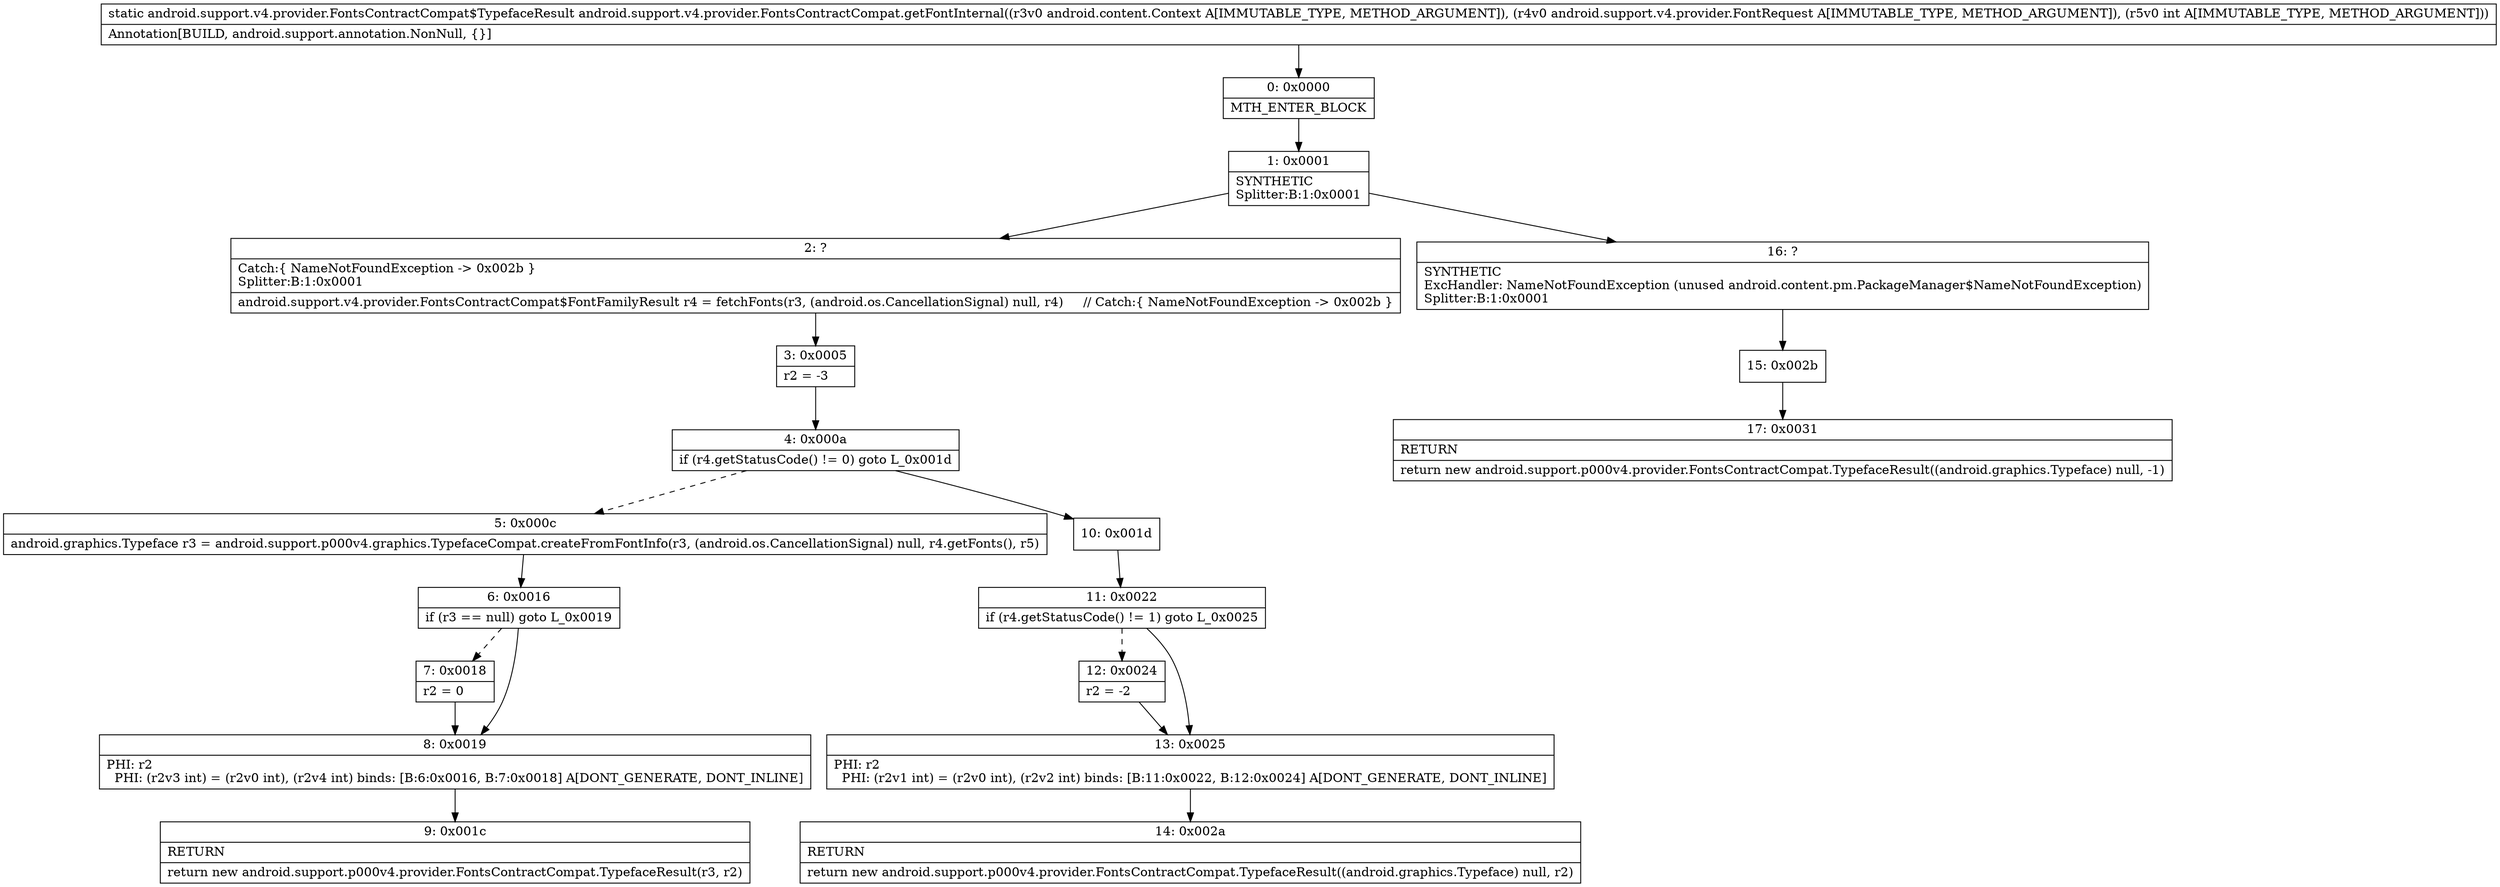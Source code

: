digraph "CFG forandroid.support.v4.provider.FontsContractCompat.getFontInternal(Landroid\/content\/Context;Landroid\/support\/v4\/provider\/FontRequest;I)Landroid\/support\/v4\/provider\/FontsContractCompat$TypefaceResult;" {
Node_0 [shape=record,label="{0\:\ 0x0000|MTH_ENTER_BLOCK\l}"];
Node_1 [shape=record,label="{1\:\ 0x0001|SYNTHETIC\lSplitter:B:1:0x0001\l}"];
Node_2 [shape=record,label="{2\:\ ?|Catch:\{ NameNotFoundException \-\> 0x002b \}\lSplitter:B:1:0x0001\l|android.support.v4.provider.FontsContractCompat$FontFamilyResult r4 = fetchFonts(r3, (android.os.CancellationSignal) null, r4)     \/\/ Catch:\{ NameNotFoundException \-\> 0x002b \}\l}"];
Node_3 [shape=record,label="{3\:\ 0x0005|r2 = \-3\l}"];
Node_4 [shape=record,label="{4\:\ 0x000a|if (r4.getStatusCode() != 0) goto L_0x001d\l}"];
Node_5 [shape=record,label="{5\:\ 0x000c|android.graphics.Typeface r3 = android.support.p000v4.graphics.TypefaceCompat.createFromFontInfo(r3, (android.os.CancellationSignal) null, r4.getFonts(), r5)\l}"];
Node_6 [shape=record,label="{6\:\ 0x0016|if (r3 == null) goto L_0x0019\l}"];
Node_7 [shape=record,label="{7\:\ 0x0018|r2 = 0\l}"];
Node_8 [shape=record,label="{8\:\ 0x0019|PHI: r2 \l  PHI: (r2v3 int) = (r2v0 int), (r2v4 int) binds: [B:6:0x0016, B:7:0x0018] A[DONT_GENERATE, DONT_INLINE]\l}"];
Node_9 [shape=record,label="{9\:\ 0x001c|RETURN\l|return new android.support.p000v4.provider.FontsContractCompat.TypefaceResult(r3, r2)\l}"];
Node_10 [shape=record,label="{10\:\ 0x001d}"];
Node_11 [shape=record,label="{11\:\ 0x0022|if (r4.getStatusCode() != 1) goto L_0x0025\l}"];
Node_12 [shape=record,label="{12\:\ 0x0024|r2 = \-2\l}"];
Node_13 [shape=record,label="{13\:\ 0x0025|PHI: r2 \l  PHI: (r2v1 int) = (r2v0 int), (r2v2 int) binds: [B:11:0x0022, B:12:0x0024] A[DONT_GENERATE, DONT_INLINE]\l}"];
Node_14 [shape=record,label="{14\:\ 0x002a|RETURN\l|return new android.support.p000v4.provider.FontsContractCompat.TypefaceResult((android.graphics.Typeface) null, r2)\l}"];
Node_15 [shape=record,label="{15\:\ 0x002b}"];
Node_16 [shape=record,label="{16\:\ ?|SYNTHETIC\lExcHandler: NameNotFoundException (unused android.content.pm.PackageManager$NameNotFoundException)\lSplitter:B:1:0x0001\l}"];
Node_17 [shape=record,label="{17\:\ 0x0031|RETURN\l|return new android.support.p000v4.provider.FontsContractCompat.TypefaceResult((android.graphics.Typeface) null, \-1)\l}"];
MethodNode[shape=record,label="{static android.support.v4.provider.FontsContractCompat$TypefaceResult android.support.v4.provider.FontsContractCompat.getFontInternal((r3v0 android.content.Context A[IMMUTABLE_TYPE, METHOD_ARGUMENT]), (r4v0 android.support.v4.provider.FontRequest A[IMMUTABLE_TYPE, METHOD_ARGUMENT]), (r5v0 int A[IMMUTABLE_TYPE, METHOD_ARGUMENT]))  | Annotation[BUILD, android.support.annotation.NonNull, \{\}]\l}"];
MethodNode -> Node_0;
Node_0 -> Node_1;
Node_1 -> Node_2;
Node_1 -> Node_16;
Node_2 -> Node_3;
Node_3 -> Node_4;
Node_4 -> Node_5[style=dashed];
Node_4 -> Node_10;
Node_5 -> Node_6;
Node_6 -> Node_7[style=dashed];
Node_6 -> Node_8;
Node_7 -> Node_8;
Node_8 -> Node_9;
Node_10 -> Node_11;
Node_11 -> Node_12[style=dashed];
Node_11 -> Node_13;
Node_12 -> Node_13;
Node_13 -> Node_14;
Node_15 -> Node_17;
Node_16 -> Node_15;
}

